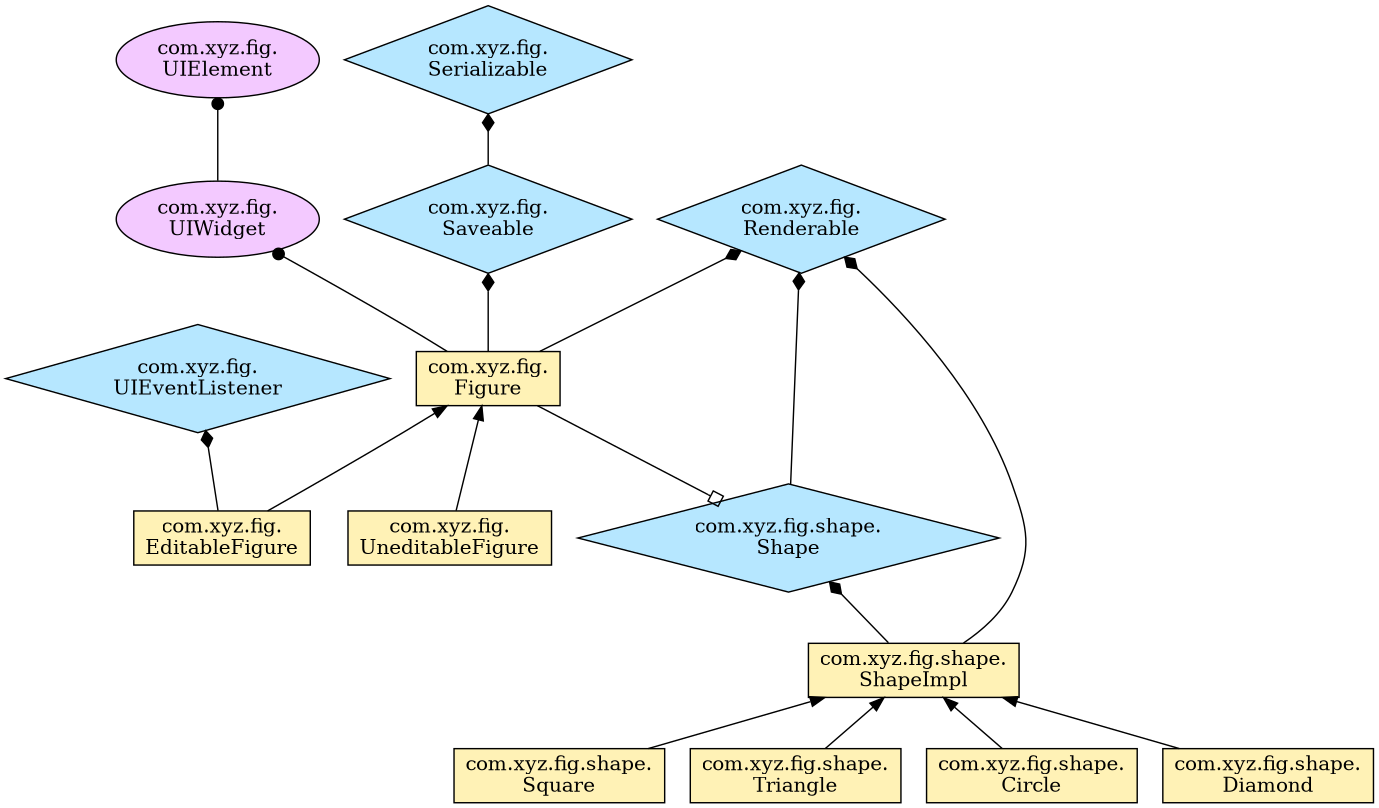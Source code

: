 digraph {
size="9.2,8.0";
layout=dot;
rankdir="BT";
overlap=false;
splines=true;
pack=true;

node[shape=box,style=filled,fillcolor="#fff2b6"];
  "com.xyz.fig.shape.\nShapeImpl"
  "com.xyz.fig.\nFigure"
  "com.xyz.fig.shape.\nSquare"
  "com.xyz.fig.shape.\nTriangle"
  "com.xyz.fig.shape.\nCircle"
  "com.xyz.fig.\nEditableFigure"
  "com.xyz.fig.\nUneditableFigure"
  "com.xyz.fig.shape.\nDiamond"

node[shape=diamond,style=filled,fillcolor="#b6e7ff"];
  "com.xyz.fig.\nRenderable"
  "com.xyz.fig.\nSerializable"
  "com.xyz.fig.\nSaveable"
  "com.xyz.fig.shape.\nShape"
  "com.xyz.fig.\nUIEventListener"

node[shape=oval,style=filled,fillcolor="#f3c9ff"];
  "com.xyz.fig.\nUIWidget"
  "com.xyz.fig.\nUIElement"

  "com.xyz.fig.shape.\nShapeImpl" -> "com.xyz.fig.shape.\nShape" [arrowhead=diamond]
  "com.xyz.fig.shape.\nShapeImpl" -> "com.xyz.fig.\nRenderable" [arrowhead=diamond]
  "com.xyz.fig.\nFigure" -> "com.xyz.fig.\nRenderable" [arrowhead=diamond]
  "com.xyz.fig.\nFigure" -> "com.xyz.fig.\nSaveable" [arrowhead=diamond]
  "com.xyz.fig.shape.\nShape" -> "com.xyz.fig.\nFigure" [arrowtail=obox, dir=back]
  "com.xyz.fig.shape.\nSquare" -> "com.xyz.fig.shape.\nShapeImpl"
  "com.xyz.fig.shape.\nTriangle" -> "com.xyz.fig.shape.\nShapeImpl"
  "com.xyz.fig.shape.\nCircle" -> "com.xyz.fig.shape.\nShapeImpl"
  "com.xyz.fig.\nEditableFigure" -> "com.xyz.fig.\nFigure"
  "com.xyz.fig.\nEditableFigure" -> "com.xyz.fig.\nUIEventListener" [arrowhead=diamond]
  "com.xyz.fig.\nUneditableFigure" -> "com.xyz.fig.\nFigure"
  "com.xyz.fig.shape.\nDiamond" -> "com.xyz.fig.shape.\nShapeImpl"
  "com.xyz.fig.\nSaveable" -> "com.xyz.fig.\nSerializable" [arrowhead=diamond]
  "com.xyz.fig.shape.\nShape" -> "com.xyz.fig.\nRenderable" [arrowhead=diamond]
  "com.xyz.fig.\nUIWidget" -> "com.xyz.fig.\nUIElement" [arrowhead=dot]
  "com.xyz.fig.\nFigure" -> "com.xyz.fig.\nUIWidget" [arrowhead=dot]
}
